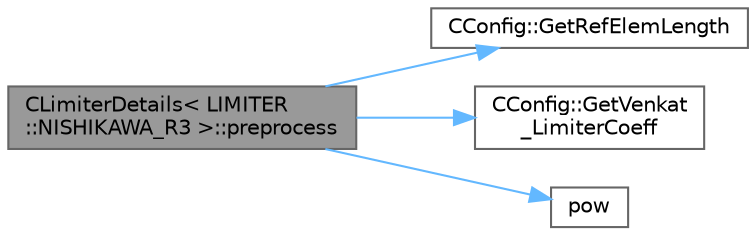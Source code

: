 digraph "CLimiterDetails&lt; LIMITER::NISHIKAWA_R3 &gt;::preprocess"
{
 // LATEX_PDF_SIZE
  bgcolor="transparent";
  edge [fontname=Helvetica,fontsize=10,labelfontname=Helvetica,labelfontsize=10];
  node [fontname=Helvetica,fontsize=10,shape=box,height=0.2,width=0.4];
  rankdir="LR";
  Node1 [id="Node000001",label="CLimiterDetails\< LIMITER\l::NISHIKAWA_R3 \>::preprocess",height=0.2,width=0.4,color="gray40", fillcolor="grey60", style="filled", fontcolor="black",tooltip="Store the reference lenght based eps^3 parameter, limited to a small number to avoid divisions by 0."];
  Node1 -> Node2 [id="edge1_Node000001_Node000002",color="steelblue1",style="solid",tooltip=" "];
  Node2 [id="Node000002",label="CConfig::GetRefElemLength",height=0.2,width=0.4,color="grey40", fillcolor="white", style="filled",URL="$classCConfig.html#a7c7b4b489dcb3b505c091de0ae300891",tooltip="Get the reference element length for computing the slope limiting epsilon."];
  Node1 -> Node3 [id="edge2_Node000001_Node000003",color="steelblue1",style="solid",tooltip=" "];
  Node3 [id="Node000003",label="CConfig::GetVenkat\l_LimiterCoeff",height=0.2,width=0.4,color="grey40", fillcolor="white", style="filled",URL="$classCConfig.html#a3bd1de6bcb6cd7062816341b0d956459",tooltip="Get the value of limiter coefficient."];
  Node1 -> Node4 [id="edge3_Node000001_Node000004",color="steelblue1",style="solid",tooltip=" "];
  Node4 [id="Node000004",label="pow",height=0.2,width=0.4,color="grey40", fillcolor="white", style="filled",URL="$group__SIMD.html#ga768cbdeba8e4567257959378fba27f17",tooltip=" "];
}
